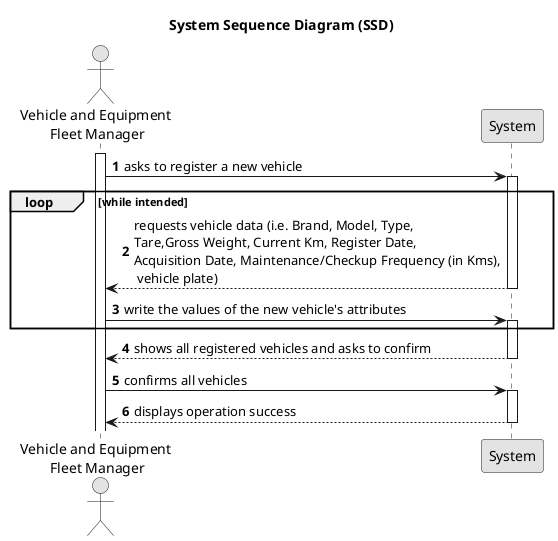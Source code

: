 €@startuml
skinparam monochrome true
skinparam packageStyle rectangle
skinparam shadowing false

title System Sequence Diagram (SSD)

autonumber

actor "Vehicle and Equipment \nFleet Manager" as VFM
participant "System" as System

activate VFM

    VFM -> System : asks to register a new vehicle
    activate System

    loop while intended
            System --> VFM : requests vehicle data (i.e. Brand, Model, Type, \nTare,Gross Weight, Current Km, Register Date, \nAcquisition Date, Maintenance/Checkup Frequency (in Kms),\n vehicle plate)
        deactivate System

        VFM -> System : write the values of the new vehicle's attributes
        activate System
    end

        System --> VFM : shows all registered vehicles and asks to confirm
    deactivate System

    VFM -> System : confirms all vehicles
    activate System

    System --> VFM : displays operation success
    deactivate System
@enduml